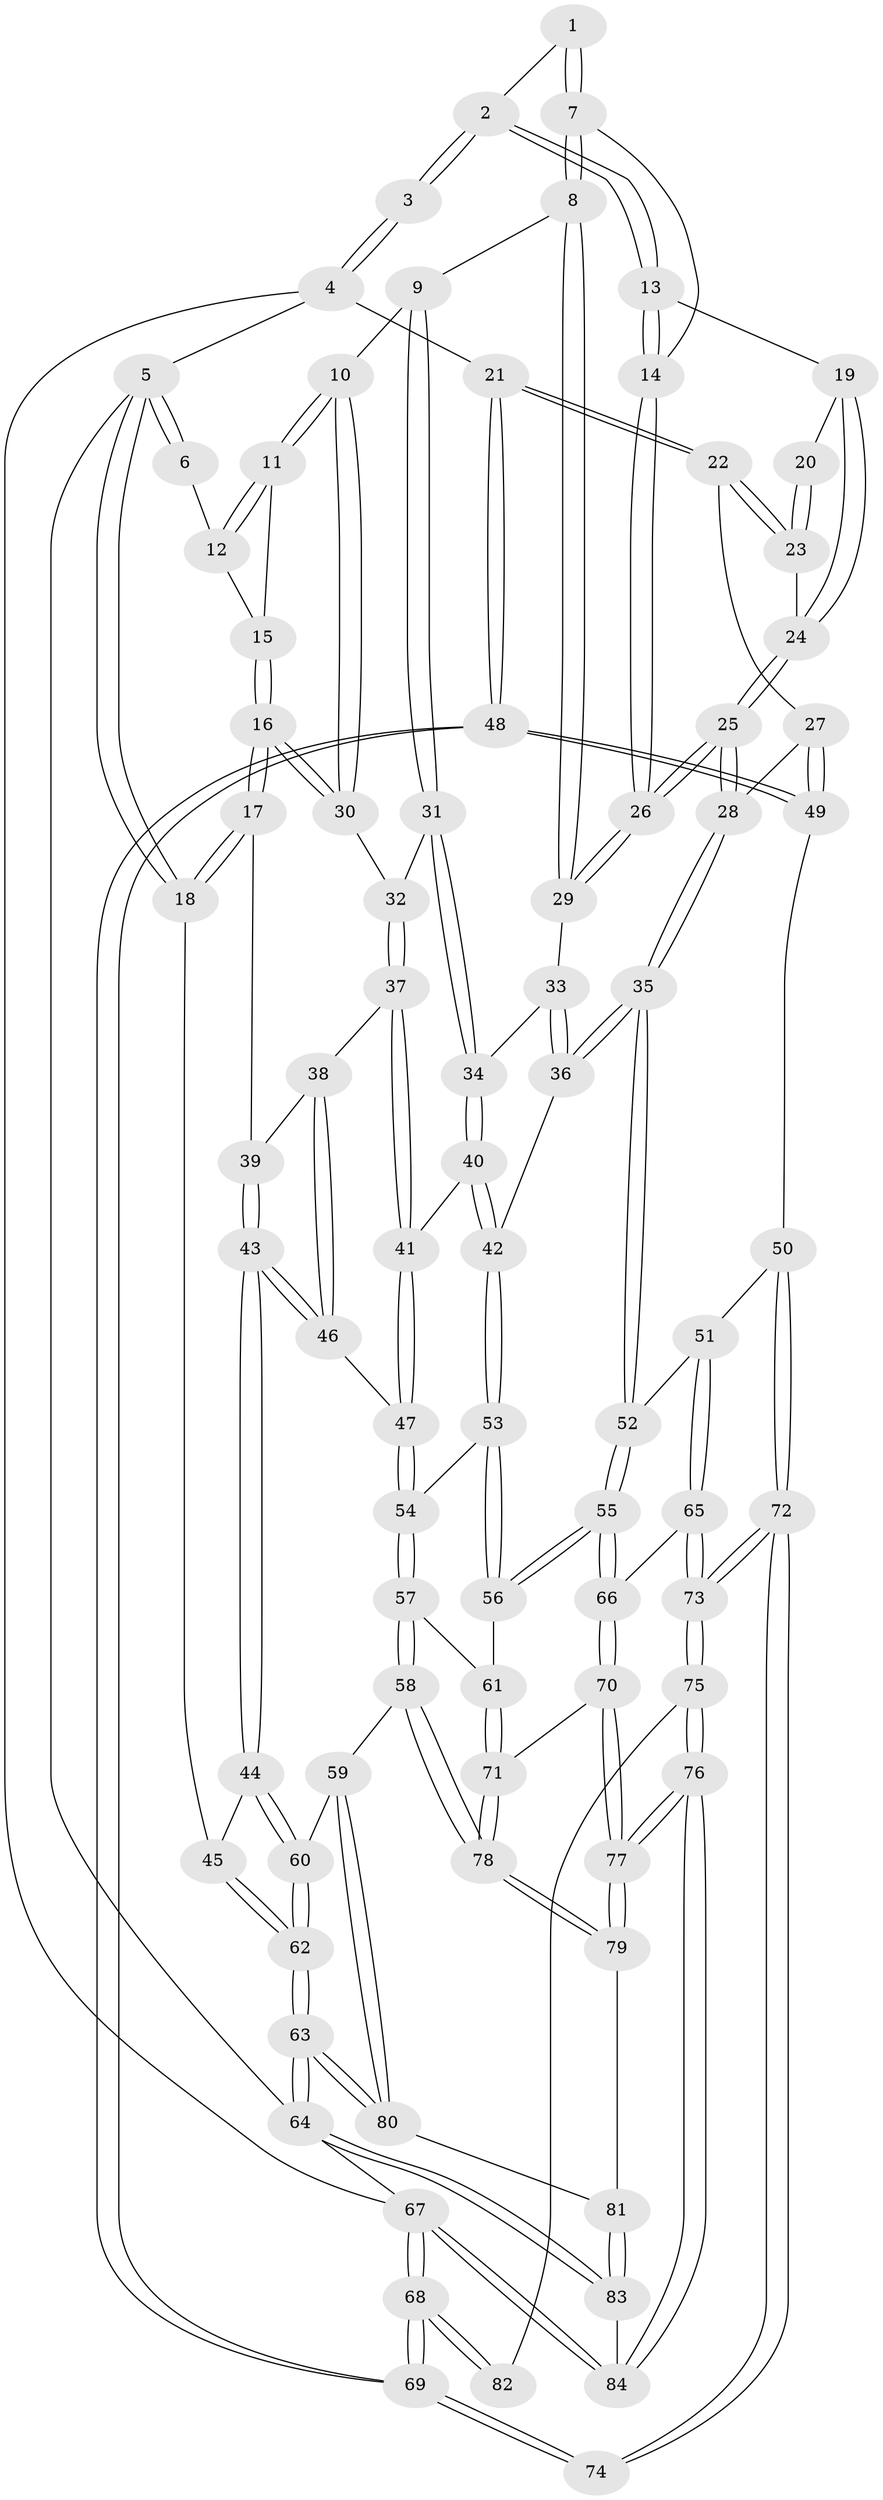 // coarse degree distribution, {3: 0.41379310344827586, 5: 0.06896551724137931, 4: 0.41379310344827586, 2: 0.06896551724137931, 6: 0.034482758620689655}
// Generated by graph-tools (version 1.1) at 2025/54/03/04/25 22:54:27]
// undirected, 84 vertices, 207 edges
graph export_dot {
  node [color=gray90,style=filled];
  1 [pos="+0.37483555679298675+0"];
  2 [pos="+0.5922969378629782+0"];
  3 [pos="+1+0"];
  4 [pos="+1+0"];
  5 [pos="+0+0"];
  6 [pos="+0.18035663776138006+0"];
  7 [pos="+0.3914745761768255+0.2104140835677135"];
  8 [pos="+0.37463660628059203+0.2363064924221527"];
  9 [pos="+0.33223283974566203+0.26167898814574697"];
  10 [pos="+0.3201284348112995+0.25996966248897685"];
  11 [pos="+0.3196254471029439+0.25954242533311395"];
  12 [pos="+0.18280366912658927+0.00898956560820663"];
  13 [pos="+0.6042424666731622+0.03085303709061917"];
  14 [pos="+0.5856706199526325+0.16665057489475918"];
  15 [pos="+0.11916438280618716+0.2304328990236396"];
  16 [pos="+0.060124215675792125+0.30753072930429354"];
  17 [pos="+0.05171392301835474+0.31378409024000536"];
  18 [pos="+0+0.37668310252207365"];
  19 [pos="+0.7811556273977067+0.17040674535173658"];
  20 [pos="+0.9172417897432592+0.05946400922201167"];
  21 [pos="+1+0.2894390868959543"];
  22 [pos="+0.9347720220691553+0.3178499855190186"];
  23 [pos="+0.9032198873445163+0.22112800693302553"];
  24 [pos="+0.7795319520549867+0.2088006698863918"];
  25 [pos="+0.691919583146317+0.36460788913499004"];
  26 [pos="+0.616867529812623+0.2868517599420015"];
  27 [pos="+0.8733912862414166+0.37014496659745244"];
  28 [pos="+0.7046909950936187+0.3931810348462449"];
  29 [pos="+0.5020214934607078+0.314299189752459"];
  30 [pos="+0.2486762512874588+0.33089218036815266"];
  31 [pos="+0.37287641198342336+0.37478312113781437"];
  32 [pos="+0.2491358334521577+0.3965665927850851"];
  33 [pos="+0.4544977063491906+0.36913335412947107"];
  34 [pos="+0.3831784988586202+0.38930228514225235"];
  35 [pos="+0.670641832086073+0.500389069652072"];
  36 [pos="+0.5581021810914911+0.5097277301551881"];
  37 [pos="+0.24158028251122896+0.41532419194874914"];
  38 [pos="+0.1923947635822159+0.42315305037950435"];
  39 [pos="+0.15119178004942377+0.40509130808522603"];
  40 [pos="+0.37560071333004524+0.4584521153670743"];
  41 [pos="+0.3150641628664516+0.5110620620250287"];
  42 [pos="+0.5331209855317223+0.518007380393467"];
  43 [pos="+0.11318760241088278+0.5794049653799118"];
  44 [pos="+0.09905405426791725+0.5881931980585491"];
  45 [pos="+0+0.4280895926591835"];
  46 [pos="+0.18238126168635924+0.5513346180412076"];
  47 [pos="+0.30285178688468883+0.5479740543978484"];
  48 [pos="+1+0.5912900230623618"];
  49 [pos="+0.9762775954708923+0.5442071100407148"];
  50 [pos="+0.7804464205306558+0.6459264902860304"];
  51 [pos="+0.7398885297349049+0.6079067015292099"];
  52 [pos="+0.6957116434864146+0.5640811234594085"];
  53 [pos="+0.4665591252195387+0.5930842526157346"];
  54 [pos="+0.32610090819771165+0.5973362628936493"];
  55 [pos="+0.5463828639677136+0.7263518751851158"];
  56 [pos="+0.4772178545194423+0.6756097928398452"];
  57 [pos="+0.31082149006250276+0.7227039303138231"];
  58 [pos="+0.294693359805714+0.7422698543300901"];
  59 [pos="+0.26552189131215115+0.7552156321301896"];
  60 [pos="+0.12426218336789979+0.7054075678447458"];
  61 [pos="+0.37436125956382754+0.7217507153578535"];
  62 [pos="+0+1"];
  63 [pos="+0+1"];
  64 [pos="+0+1"];
  65 [pos="+0.6108261390428074+0.7792149709507646"];
  66 [pos="+0.5460819291580334+0.7526648702795449"];
  67 [pos="+1+1"];
  68 [pos="+1+1"];
  69 [pos="+1+0.8120209737794527"];
  70 [pos="+0.5220583689315089+0.7903382674891183"];
  71 [pos="+0.48428038126533923+0.7924741155077578"];
  72 [pos="+0.7862898682970625+0.6662597189673889"];
  73 [pos="+0.7491762642995742+0.8521239185058936"];
  74 [pos="+1+0.7988250234676815"];
  75 [pos="+0.7531347195784801+0.8846645065514279"];
  76 [pos="+0.6389438998500324+1"];
  77 [pos="+0.5552621370287606+0.9691331072106806"];
  78 [pos="+0.3957617668982318+0.8526626959562407"];
  79 [pos="+0.39904659965151273+0.8746682748497366"];
  80 [pos="+0.24062985506991016+0.8563635145945604"];
  81 [pos="+0.3227807896813005+0.9595113493708191"];
  82 [pos="+0.8177894060986245+0.8840546761856094"];
  83 [pos="+0.33210013312572334+1"];
  84 [pos="+0.6373996171154704+1"];
  1 -- 2;
  1 -- 7;
  1 -- 7;
  2 -- 3;
  2 -- 3;
  2 -- 13;
  2 -- 13;
  3 -- 4;
  3 -- 4;
  4 -- 5;
  4 -- 21;
  4 -- 67;
  5 -- 6;
  5 -- 6;
  5 -- 18;
  5 -- 18;
  5 -- 64;
  6 -- 12;
  7 -- 8;
  7 -- 8;
  7 -- 14;
  8 -- 9;
  8 -- 29;
  8 -- 29;
  9 -- 10;
  9 -- 31;
  9 -- 31;
  10 -- 11;
  10 -- 11;
  10 -- 30;
  10 -- 30;
  11 -- 12;
  11 -- 12;
  11 -- 15;
  12 -- 15;
  13 -- 14;
  13 -- 14;
  13 -- 19;
  14 -- 26;
  14 -- 26;
  15 -- 16;
  15 -- 16;
  16 -- 17;
  16 -- 17;
  16 -- 30;
  16 -- 30;
  17 -- 18;
  17 -- 18;
  17 -- 39;
  18 -- 45;
  19 -- 20;
  19 -- 24;
  19 -- 24;
  20 -- 23;
  20 -- 23;
  21 -- 22;
  21 -- 22;
  21 -- 48;
  21 -- 48;
  22 -- 23;
  22 -- 23;
  22 -- 27;
  23 -- 24;
  24 -- 25;
  24 -- 25;
  25 -- 26;
  25 -- 26;
  25 -- 28;
  25 -- 28;
  26 -- 29;
  26 -- 29;
  27 -- 28;
  27 -- 49;
  27 -- 49;
  28 -- 35;
  28 -- 35;
  29 -- 33;
  30 -- 32;
  31 -- 32;
  31 -- 34;
  31 -- 34;
  32 -- 37;
  32 -- 37;
  33 -- 34;
  33 -- 36;
  33 -- 36;
  34 -- 40;
  34 -- 40;
  35 -- 36;
  35 -- 36;
  35 -- 52;
  35 -- 52;
  36 -- 42;
  37 -- 38;
  37 -- 41;
  37 -- 41;
  38 -- 39;
  38 -- 46;
  38 -- 46;
  39 -- 43;
  39 -- 43;
  40 -- 41;
  40 -- 42;
  40 -- 42;
  41 -- 47;
  41 -- 47;
  42 -- 53;
  42 -- 53;
  43 -- 44;
  43 -- 44;
  43 -- 46;
  43 -- 46;
  44 -- 45;
  44 -- 60;
  44 -- 60;
  45 -- 62;
  45 -- 62;
  46 -- 47;
  47 -- 54;
  47 -- 54;
  48 -- 49;
  48 -- 49;
  48 -- 69;
  48 -- 69;
  49 -- 50;
  50 -- 51;
  50 -- 72;
  50 -- 72;
  51 -- 52;
  51 -- 65;
  51 -- 65;
  52 -- 55;
  52 -- 55;
  53 -- 54;
  53 -- 56;
  53 -- 56;
  54 -- 57;
  54 -- 57;
  55 -- 56;
  55 -- 56;
  55 -- 66;
  55 -- 66;
  56 -- 61;
  57 -- 58;
  57 -- 58;
  57 -- 61;
  58 -- 59;
  58 -- 78;
  58 -- 78;
  59 -- 60;
  59 -- 80;
  59 -- 80;
  60 -- 62;
  60 -- 62;
  61 -- 71;
  61 -- 71;
  62 -- 63;
  62 -- 63;
  63 -- 64;
  63 -- 64;
  63 -- 80;
  63 -- 80;
  64 -- 83;
  64 -- 83;
  64 -- 67;
  65 -- 66;
  65 -- 73;
  65 -- 73;
  66 -- 70;
  66 -- 70;
  67 -- 68;
  67 -- 68;
  67 -- 84;
  67 -- 84;
  68 -- 69;
  68 -- 69;
  68 -- 82;
  68 -- 82;
  69 -- 74;
  69 -- 74;
  70 -- 71;
  70 -- 77;
  70 -- 77;
  71 -- 78;
  71 -- 78;
  72 -- 73;
  72 -- 73;
  72 -- 74;
  72 -- 74;
  73 -- 75;
  73 -- 75;
  75 -- 76;
  75 -- 76;
  75 -- 82;
  76 -- 77;
  76 -- 77;
  76 -- 84;
  76 -- 84;
  77 -- 79;
  77 -- 79;
  78 -- 79;
  78 -- 79;
  79 -- 81;
  80 -- 81;
  81 -- 83;
  81 -- 83;
  83 -- 84;
}
